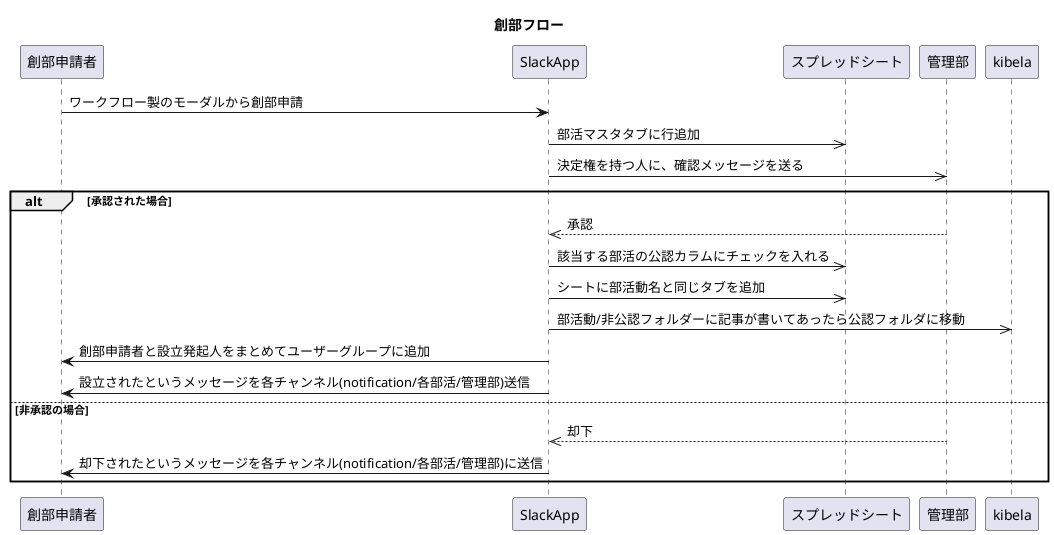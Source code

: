 @startuml
title 創部フロー
創部申請者 -> SlackApp: ワークフロー製のモーダルから創部申請
SlackApp ->> スプレッドシート: 部活マスタタブに行追加
SlackApp ->> 管理部: 決定権を持つ人に、確認メッセージを送る

alt 承認された場合
    管理部 -->> SlackApp: 承認
    SlackApp ->> スプレッドシート: 該当する部活の公認カラムにチェックを入れる
    SlackApp ->> スプレッドシート: シートに部活動名と同じタブを追加
    SlackApp ->> kibela: 部活動/非公認フォルダーに記事が書いてあったら公認フォルダに移動
    SlackApp -> 創部申請者: 創部申請者と設立発起人をまとめてユーザーグループに追加
    SlackApp -> 創部申請者: 設立されたというメッセージを各チャンネル(notification/各部活/管理部)送信
else 非承認の場合
    管理部 -->> SlackApp: 却下
    SlackApp -> 創部申請者: 却下されたというメッセージを各チャンネル(notification/各部活/管理部)に送信
end

@enduml